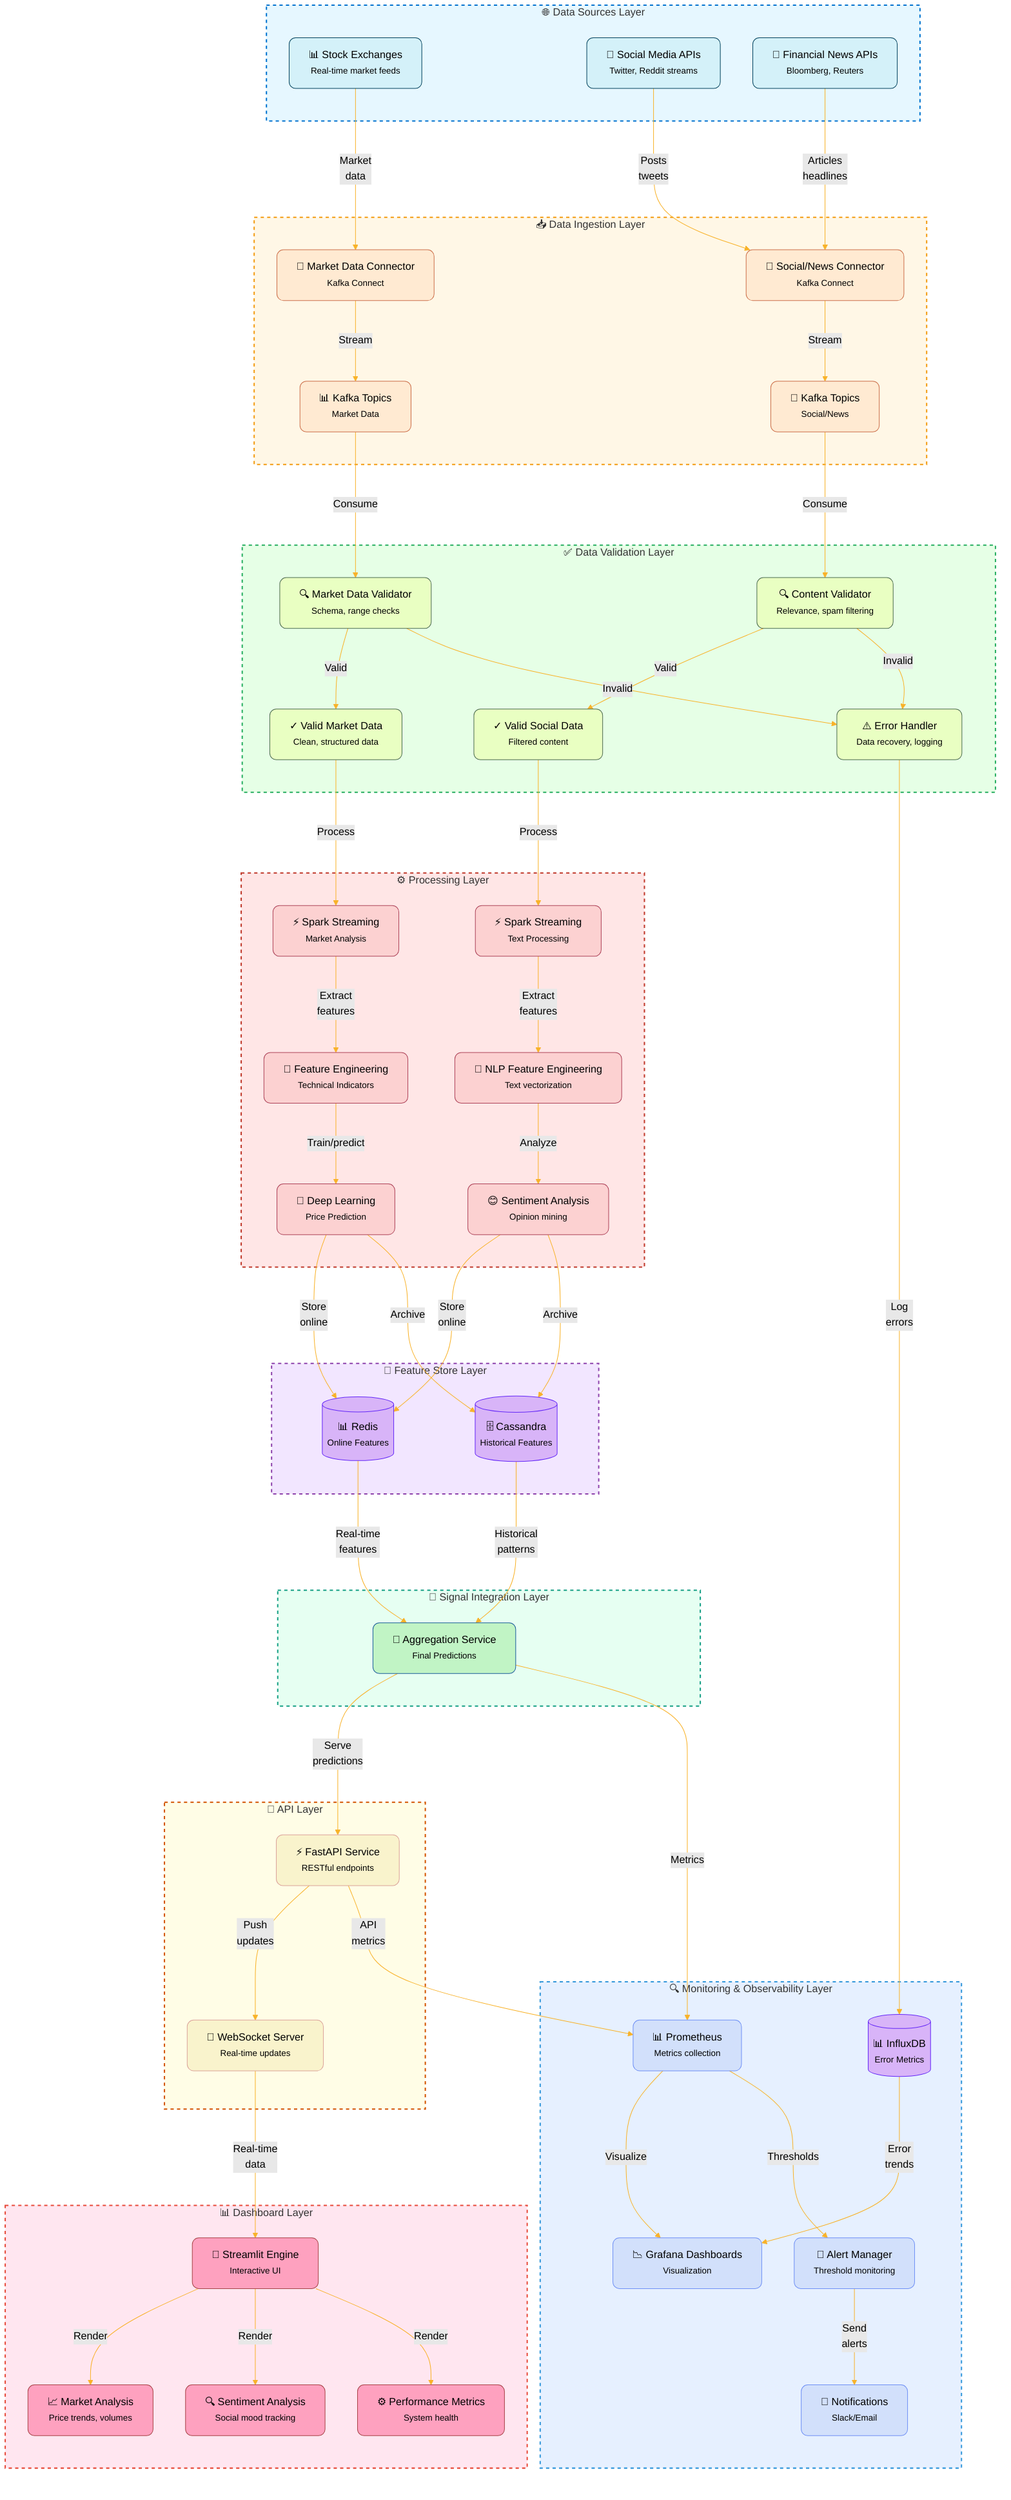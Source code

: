 ---
config:
  theme: forest
  themeVariables:
    primaryColor: '#5D8AA8'
    primaryTextColor: '#fff'
    primaryBorderColor: '#5D8AA8'
    lineColor: '#F8B229'
    secondaryColor: '#006400'
    tertiaryColor: '#fff'
  flowchart:
    htmlLabels: true
    curve: basis
    rankSpacing: 100
    nodeSpacing: 50
    padding: 15
  sequence:
    mirrorActors: false
    bottomMarginAdj: 1
    noteAlign: right
  look: classic
---
flowchart TD
    subgraph DataSources["🌐 Data Sources Layer"]
        StockExchanges["📊 Stock Exchanges<br/><small>Real-time market feeds</small>"]
        SocialMedia["🔄 Social Media APIs<br/><small>Twitter, Reddit streams</small>"]
        NewsAPIs["📰 Financial News APIs<br/><small>Bloomberg, Reuters</small>"]
    end
    subgraph DataIngestion["📥 Data Ingestion Layer"]
        KafkaConnectMarket["🔄 Market Data Connector<br/><small>Kafka Connect</small>"]
        KafkaConnectSocial["🔄 Social/News Connector<br/><small>Kafka Connect</small>"]
        KafkaTopicMarket["📊 Kafka Topics<br/><small>Market Data</small>"]
        KafkaTopicSocial["💬 Kafka Topics<br/><small>Social/News</small>"]
    end
    subgraph DataValidation["✅ Data Validation Layer"]
        MarketValidator["🔍 Market Data Validator<br/><small>Schema, range checks</small>"]
        ContentValidator["🔍 Content Validator<br/><small>Relevance, spam filtering</small>"]
        ValidDataMarket["✓ Valid Market Data<br/><small>Clean, structured data</small>"]
        ValidDataSocial["✓ Valid Social Data<br/><small>Filtered content</small>"]
        ErrorHandler["⚠️ Error Handler<br/><small>Data recovery, logging</small>"]
    end
    subgraph ProcessingLayer["⚙️ Processing Layer"]
        SparkMarket["⚡ Spark Streaming<br/><small>Market Analysis</small>"]
        SparkSocial["⚡ Spark Streaming<br/><small>Text Processing</small>"]
        FeatureEngMarket["🔧 Feature Engineering<br/><small>Technical Indicators</small>"]
        FeatureEngSocial["🔧 NLP Feature Engineering<br/><small>Text vectorization</small>"]
        DLPrediction["🧠 Deep Learning<br/><small>Price Prediction</small>"]
        SentimentAnalysis["😊 Sentiment Analysis<br/><small>Opinion mining</small>"]
    end
    subgraph FeatureStore["💾 Feature Store Layer"]
        Redis[("📊 Redis<br/><small>Online Features</small>")]
        Cassandra[("🗄️ Cassandra<br/><small>Historical Features</small>")]
    end
    subgraph SignalIntegration["🔄 Signal Integration Layer"]
        AggregationService["🧩 Aggregation Service<br/><small>Final Predictions</small>"]
    end
    subgraph APILayer["🔌 API Layer"]
        FastAPI["⚡ FastAPI Service<br/><small>RESTful endpoints</small>"]
        WebSocket["🔄 WebSocket Server<br/><small>Real-time updates</small>"]
    end
    subgraph DashboardLayer["📊 Dashboard Layer"]
        StreamlitEngine["🚀 Streamlit Engine<br/><small>Interactive UI</small>"]
        MarketDashboard["📈 Market Analysis<br/><small>Price trends, volumes</small>"]
        SentimentDashboard["🔍 Sentiment Analysis<br/><small>Social mood tracking</small>"]
        PerformanceDashboard["⚙️ Performance Metrics<br/><small>System health</small>"]
    end
    subgraph MonitoringLayer["🔍 Monitoring & Observability Layer"]
        Prometheus["📊 Prometheus<br/><small>Metrics collection</small>"]
        Grafana["📉 Grafana Dashboards<br/><small>Visualization</small>"]
        InfluxDB[("📊 InfluxDB<br/><small>Error Metrics</small>")]
        AlertManager["🚨 Alert Manager<br/><small>Threshold monitoring</small>"]
        Notifications["📱 Notifications<br/><small>Slack/Email</small>"]
    end
    StockExchanges -->|"Market<br/>data"| KafkaConnectMarket
    SocialMedia -->|"Posts<br/>tweets"| KafkaConnectSocial
    NewsAPIs -->|"Articles<br/>headlines"| KafkaConnectSocial
    KafkaConnectMarket -->|"Stream"| KafkaTopicMarket
    KafkaConnectSocial -->|"Stream"| KafkaTopicSocial
    KafkaTopicMarket -->|"Consume"| MarketValidator
    KafkaTopicSocial -->|"Consume"| ContentValidator
    MarketValidator -->|"Valid"| ValidDataMarket
    MarketValidator -->|"Invalid"| ErrorHandler
    ContentValidator -->|"Valid"| ValidDataSocial
    ContentValidator -->|"Invalid"| ErrorHandler
    ValidDataMarket -->|"Process"| SparkMarket
    ValidDataSocial -->|"Process"| SparkSocial
    SparkMarket -->|"Extract<br/>features"| FeatureEngMarket
    FeatureEngMarket -->|"Train/predict"| DLPrediction
    SparkSocial -->|"Extract<br/>features"| FeatureEngSocial
    FeatureEngSocial -->|"Analyze"| SentimentAnalysis
    DLPrediction -->|"Store<br/>online"| Redis
    DLPrediction -->|"Archive"| Cassandra
    SentimentAnalysis -->|"Store<br/>online"| Redis
    SentimentAnalysis -->|"Archive"| Cassandra
    Redis -->|"Real-time<br/>features"| AggregationService
    Cassandra -->|"Historical<br/>patterns"| AggregationService
    AggregationService -->|"Serve<br/>predictions"| FastAPI
    FastAPI -->|"Push<br/>updates"| WebSocket
    WebSocket -->|"Real-time<br/>data"| StreamlitEngine
    StreamlitEngine -->|"Render"| MarketDashboard
    StreamlitEngine -->|"Render"| SentimentDashboard
    StreamlitEngine -->|"Render"| PerformanceDashboard
    AggregationService -->|"Metrics"| Prometheus
    FastAPI -->|"API<br/>metrics"| Prometheus
    Prometheus -->|"Visualize"| Grafana
    Prometheus -->|"Thresholds"| AlertManager
    ErrorHandler -->|"Log<br/>errors"| InfluxDB
    InfluxDB -->|"Error<br/>trends"| Grafana
    AlertManager -->|"Send<br/>alerts"| Notifications
    classDef sourcesBox fill:#e6f7ff,stroke:#0073cf,stroke-width:2px,stroke-dasharray: 5 5
    classDef ingestBox fill:#fff7e6,stroke:#f39c12,stroke-width:2px,stroke-dasharray: 5 5
    classDef validBox fill:#e6ffe6,stroke:#27ae60,stroke-width:2px,stroke-dasharray: 5 5
    classDef processBox fill:#ffe6e6,stroke:#c0392b,stroke-width:2px,stroke-dasharray: 5 5
    classDef storeBox fill:#f2e6ff,stroke:#8e44ad,stroke-width:2px,stroke-dasharray: 5 5
    classDef integrateBox fill:#e6fff2,stroke:#16a085,stroke-width:2px,stroke-dasharray: 5 5
    classDef apiBox fill:#fffde6,stroke:#d35400,stroke-width:2px,stroke-dasharray: 5 5
    classDef dashBox fill:#ffe6f0,stroke:#e74c3c,stroke-width:2px,stroke-dasharray: 5 5
    classDef monitorBox fill:#e6f0ff,stroke:#3498db,stroke-width:2px,stroke-dasharray: 5 5
    classDef sources fill:#D4F1F9,stroke:#05445E,stroke-width:1px,rx:10,ry:10
    classDef kafka fill:#FFEAD2,stroke:#CC704B,stroke-width:1px,rx:10,ry:10
    classDef validation fill:#E9FFC2,stroke:#4E6C50,stroke-width:1px,rx:10,ry:10
    classDef processing fill:#FCD1D1,stroke:#AE445A,stroke-width:1px,rx:10,ry:10
    classDef storage fill:#D8B4F8,stroke:#6528F7,stroke-width:1px,rx:10,ry:10
    classDef integration fill:#C1F4C5,stroke:#1D5D9B,stroke-width:1px,rx:10,ry:10
    classDef api fill:#F9F3CC,stroke:#DBA39A,stroke-width:1px,rx:10,ry:10
    classDef dashboard fill:#FEA1BF,stroke:#A84448,stroke-width:1px,rx:10,ry:10
    classDef monitoring fill:#D2E0FB,stroke:#7091F5,stroke-width:1px,rx:10,ry:10
    class DataSources sourcesBox
    class DataIngestion ingestBox
    class DataValidation validBox
    class ProcessingLayer processBox
    class FeatureStore storeBox
    class SignalIntegration integrateBox
    class APILayer apiBox
    class DashboardLayer dashBox
    class MonitoringLayer monitorBox
    class StockExchanges,SocialMedia,NewsAPIs sources
    class KafkaConnectMarket,KafkaConnectSocial,KafkaTopicMarket,KafkaTopicSocial kafka
    class MarketValidator,ContentValidator,ValidDataMarket,ValidDataSocial,ErrorHandler validation
    class SparkMarket,SparkSocial,FeatureEngMarket,FeatureEngSocial,DLPrediction,SentimentAnalysis processing
    class Redis,Cassandra,InfluxDB storage
    class AggregationService integration
    class FastAPI,WebSocket api
    class StreamlitEngine,MarketDashboard,SentimentDashboard,PerformanceDashboard dashboard
    class Prometheus,Grafana,AlertManager,Notifications monitoring